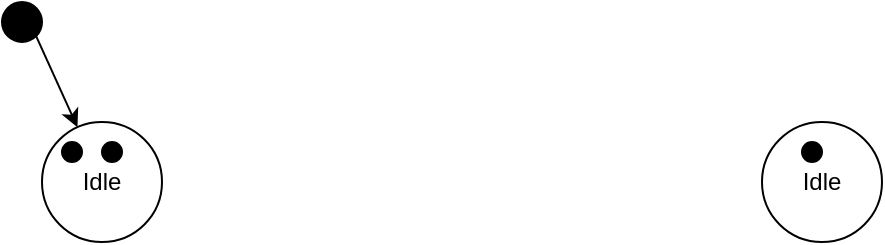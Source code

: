 <mxfile version="21.2.3" type="github">
  <diagram name="Pagina-1" id="nvYx9loCH7i7AWjf0cHW">
    <mxGraphModel dx="842" dy="523" grid="1" gridSize="10" guides="1" tooltips="1" connect="1" arrows="1" fold="1" page="1" pageScale="1" pageWidth="827" pageHeight="1169" math="0" shadow="0">
      <root>
        <mxCell id="0" />
        <mxCell id="1" parent="0" />
        <mxCell id="fdl8Fd37ZYrnNdNwSC8B-1" value="Idle" style="ellipse;whiteSpace=wrap;html=1;aspect=fixed;" vertex="1" parent="1">
          <mxGeometry x="180" y="120" width="60" height="60" as="geometry" />
        </mxCell>
        <mxCell id="fdl8Fd37ZYrnNdNwSC8B-2" value="Idle" style="ellipse;whiteSpace=wrap;html=1;aspect=fixed;" vertex="1" parent="1">
          <mxGeometry x="540" y="120" width="60" height="60" as="geometry" />
        </mxCell>
        <mxCell id="fdl8Fd37ZYrnNdNwSC8B-4" style="edgeStyle=none;rounded=0;orthogonalLoop=1;jettySize=auto;html=1;exitX=1;exitY=1;exitDx=0;exitDy=0;" edge="1" parent="1" source="fdl8Fd37ZYrnNdNwSC8B-3" target="fdl8Fd37ZYrnNdNwSC8B-1">
          <mxGeometry relative="1" as="geometry" />
        </mxCell>
        <mxCell id="fdl8Fd37ZYrnNdNwSC8B-3" value="" style="ellipse;whiteSpace=wrap;html=1;aspect=fixed;fillColor=#000000;" vertex="1" parent="1">
          <mxGeometry x="160" y="60" width="20" height="20" as="geometry" />
        </mxCell>
        <mxCell id="fdl8Fd37ZYrnNdNwSC8B-5" value="" style="ellipse;whiteSpace=wrap;html=1;aspect=fixed;fillColor=#000000;" vertex="1" parent="1">
          <mxGeometry x="190" y="130" width="10" height="10" as="geometry" />
        </mxCell>
        <mxCell id="fdl8Fd37ZYrnNdNwSC8B-7" value="" style="ellipse;whiteSpace=wrap;html=1;aspect=fixed;fillColor=#000000;" vertex="1" parent="1">
          <mxGeometry x="210" y="130" width="10" height="10" as="geometry" />
        </mxCell>
        <mxCell id="fdl8Fd37ZYrnNdNwSC8B-8" value="" style="ellipse;whiteSpace=wrap;html=1;aspect=fixed;fillColor=#000000;" vertex="1" parent="1">
          <mxGeometry x="560" y="130" width="10" height="10" as="geometry" />
        </mxCell>
      </root>
    </mxGraphModel>
  </diagram>
</mxfile>
